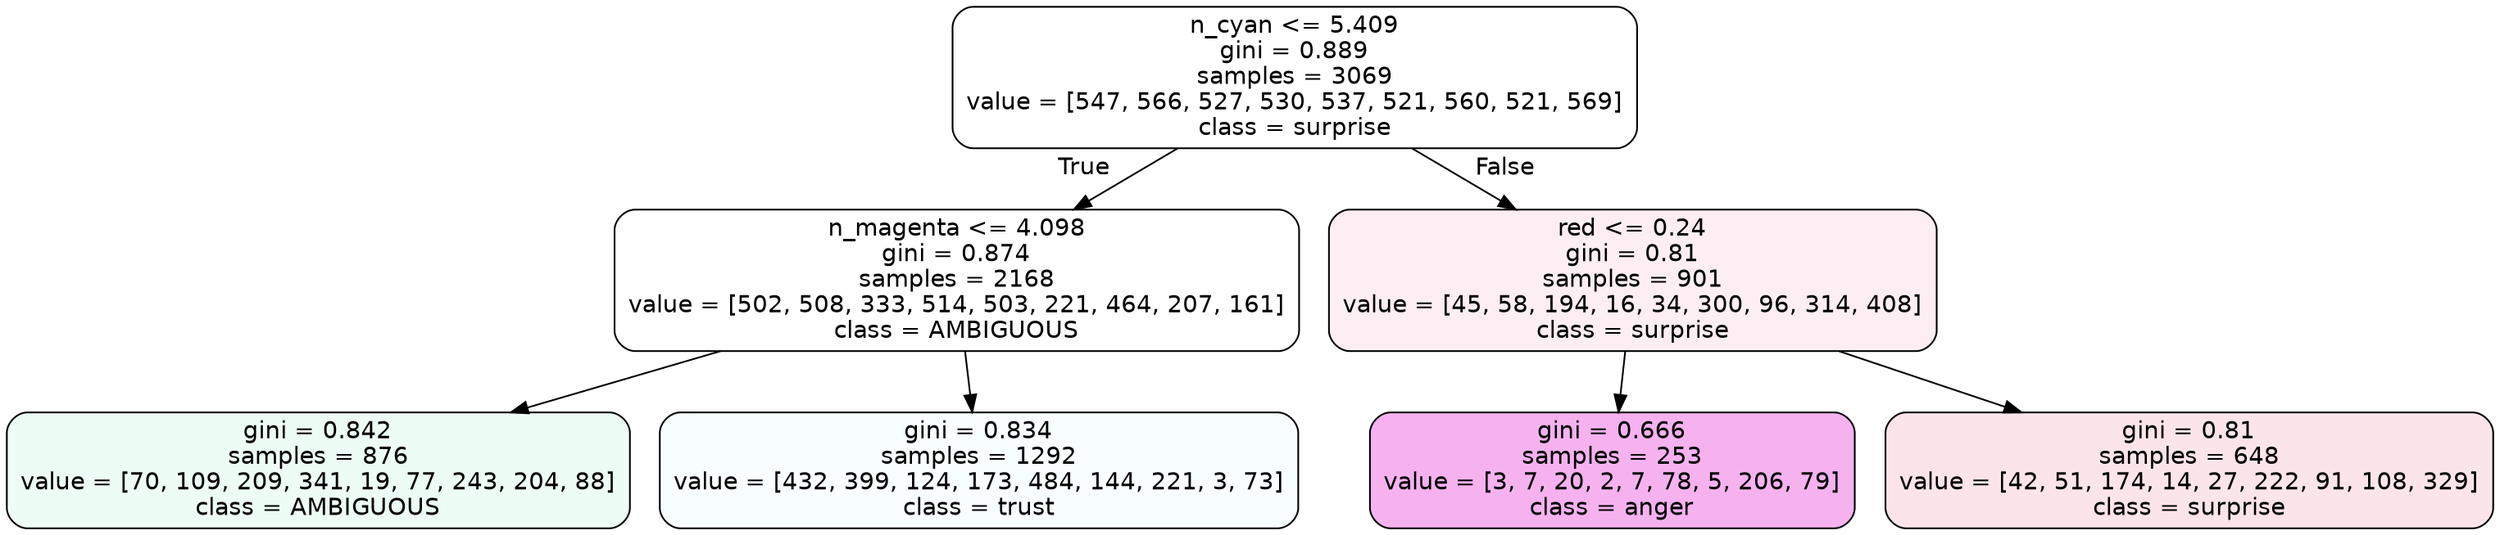 digraph Tree {
node [shape=box, style="filled, rounded", color="black", fontname=helvetica] ;
edge [fontname=helvetica] ;
0 [label="n_cyan <= 5.409\ngini = 0.889\nsamples = 3069\nvalue = [547, 566, 527, 530, 537, 521, 560, 521, 569]\nclass = surprise", fillcolor="#e5396400"] ;
1 [label="n_magenta <= 4.098\ngini = 0.874\nsamples = 2168\nvalue = [502, 508, 333, 514, 503, 221, 464, 207, 161]\nclass = AMBIGUOUS", fillcolor="#39e58101"] ;
0 -> 1 [labeldistance=2.5, labelangle=45, headlabel="True"] ;
2 [label="gini = 0.842\nsamples = 876\nvalue = [70, 109, 209, 341, 19, 77, 243, 204, 88]\nclass = AMBIGUOUS", fillcolor="#39e58116"] ;
1 -> 2 ;
3 [label="gini = 0.834\nsamples = 1292\nvalue = [432, 399, 124, 173, 484, 144, 221, 3, 73]\nclass = trust", fillcolor="#39d7e508"] ;
1 -> 3 ;
4 [label="red <= 0.24\ngini = 0.81\nsamples = 901\nvalue = [45, 58, 194, 16, 34, 300, 96, 314, 408]\nclass = surprise", fillcolor="#e5396415"] ;
0 -> 4 [labeldistance=2.5, labelangle=-45, headlabel="False"] ;
5 [label="gini = 0.666\nsamples = 253\nvalue = [3, 7, 20, 2, 7, 78, 5, 206, 79]\nclass = anger", fillcolor="#e539d763"] ;
4 -> 5 ;
6 [label="gini = 0.81\nsamples = 648\nvalue = [42, 51, 174, 14, 27, 222, 91, 108, 329]\nclass = surprise", fillcolor="#e5396421"] ;
4 -> 6 ;
}